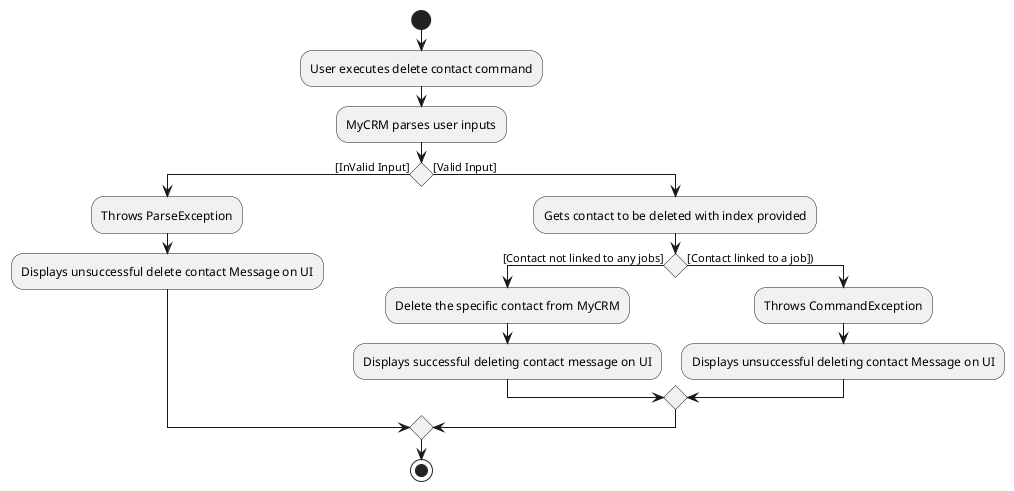 @startuml
start
:User executes delete contact command;
:MyCRM parses user inputs;
if () then ([InValid Input])
    :Throws ParseException;
    :Displays unsuccessful delete contact Message on UI;
else ([Valid Input])
:Gets contact to be deleted with index provided;
if () then ([Contact not linked to any jobs])
:Delete the specific contact from MyCRM;
:Displays successful deleting contact message on UI;
else ([Contact linked to a job]))
:Throws CommandException;
:Displays unsuccessful deleting contact Message on UI;
endif
endif
stop
@enduml

